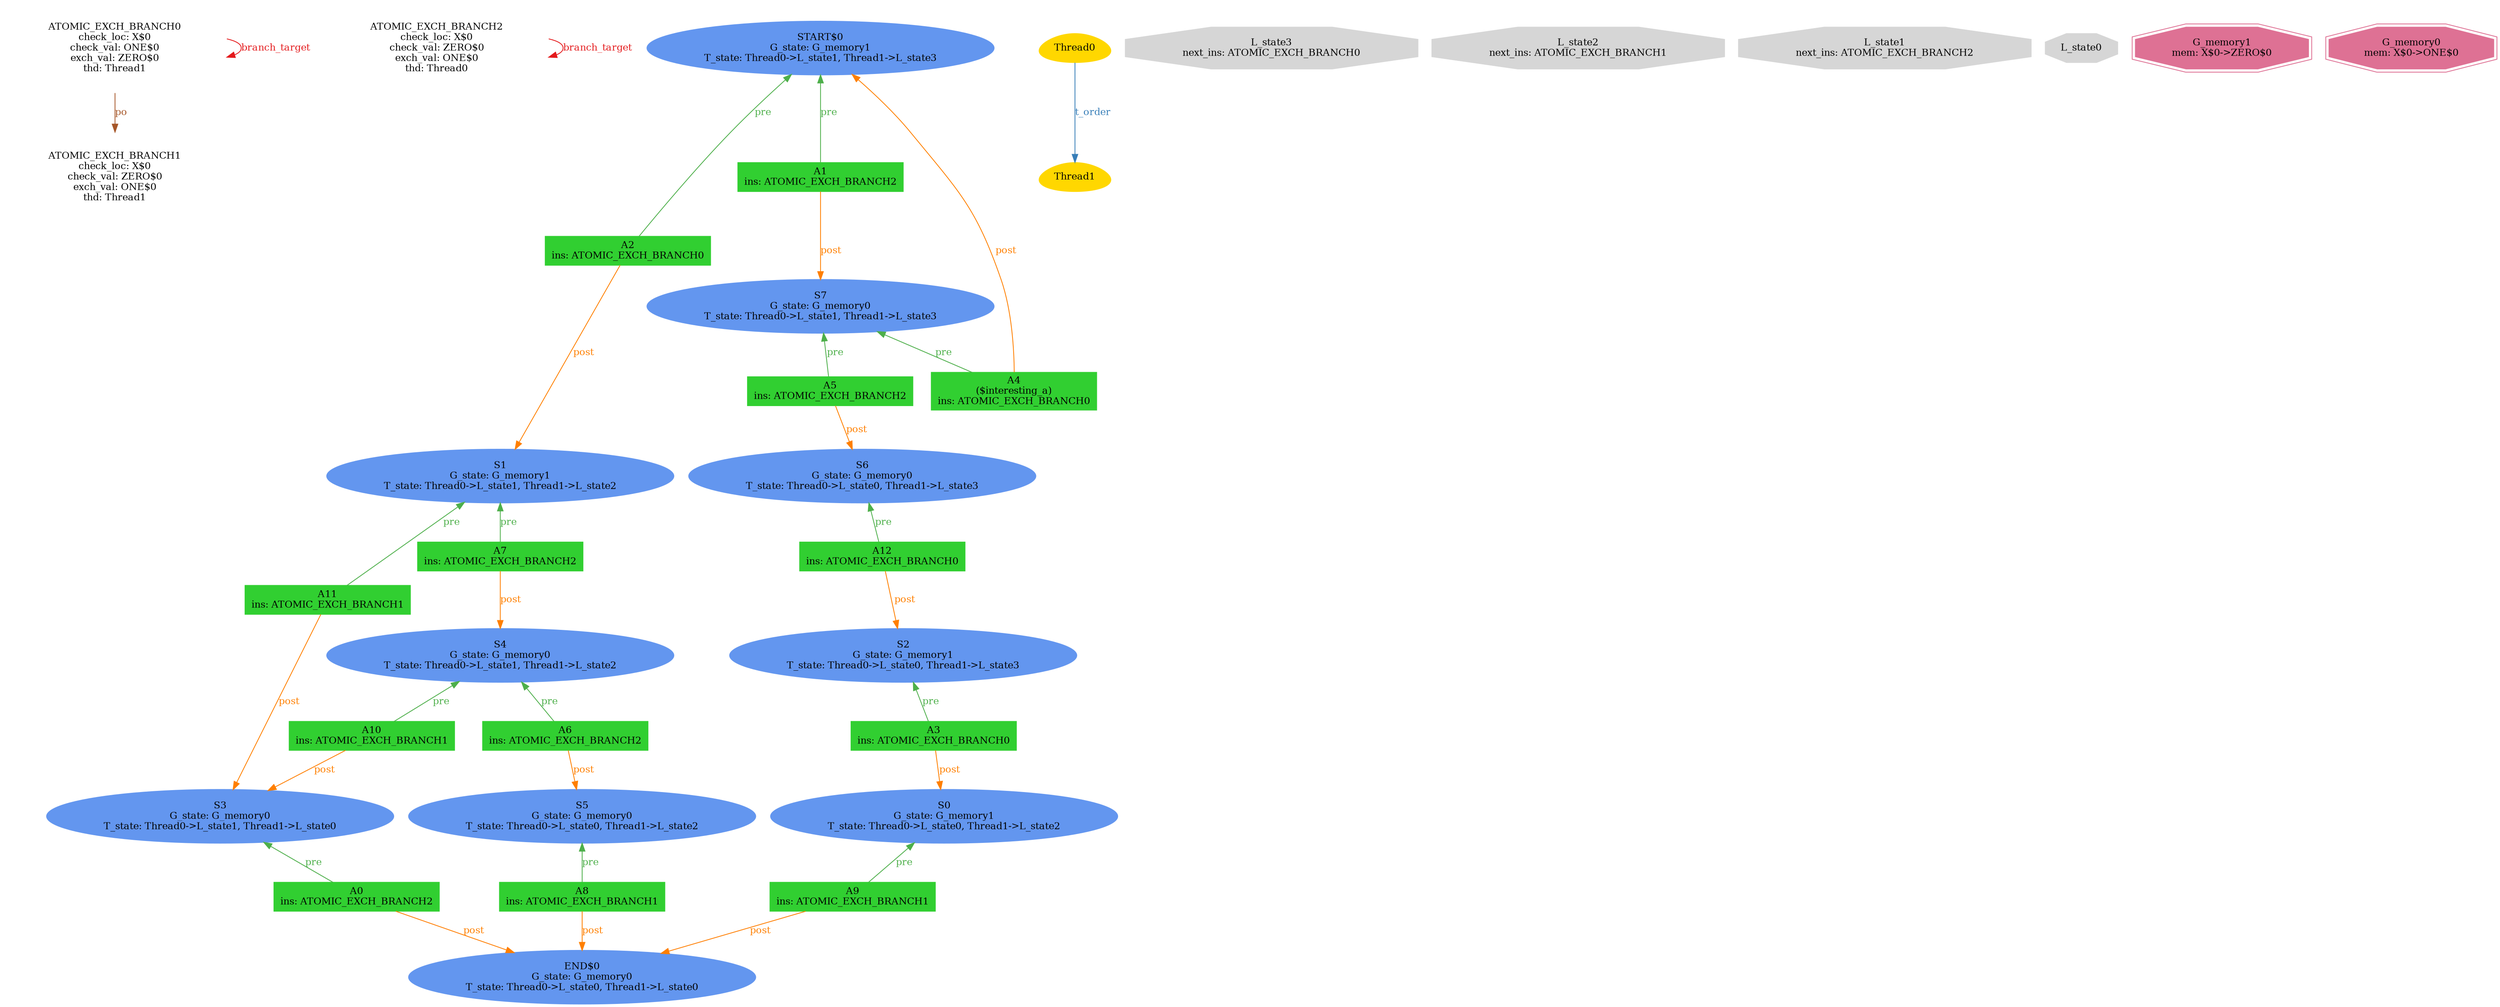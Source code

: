 digraph "graph" {
graph [fontsize=12]
node [fontsize=12]
edge [fontsize=12]
rankdir=TB;
"N28" -> "N28" [uuid = "<ATOMIC_EXCH_BRANCH0, ATOMIC_EXCH_BRANCH0>", color = "#e41a1c", fontcolor = "#e41a1c", style = "solid", label = "branch_target", dir = "forward", weight = "1"]
"N29" -> "N29" [uuid = "<ATOMIC_EXCH_BRANCH2, ATOMIC_EXCH_BRANCH2>", color = "#e41a1c", fontcolor = "#e41a1c", style = "solid", label = "branch_target", dir = "forward", weight = "1"]
"N28" -> "N27" [uuid = "<ATOMIC_EXCH_BRANCH0, ATOMIC_EXCH_BRANCH1>", color = "#a65628", fontcolor = "#a65628", style = "solid", label = "po", dir = "forward", weight = "1"]
"N19" -> "N8" [uuid = "<A0, END$0>", color = "#ff7f00", fontcolor = "#ff7f00", style = "solid", label = "post", dir = "forward", weight = "1"]
"N32" -> "N31" [uuid = "<A1, S7>", color = "#ff7f00", fontcolor = "#ff7f00", style = "solid", label = "post", dir = "forward", weight = "1"]
"N26" -> "N25" [uuid = "<A2, S1>", color = "#ff7f00", fontcolor = "#ff7f00", style = "solid", label = "post", dir = "forward", weight = "1"]
"N11" -> "N10" [uuid = "<A3, S0>", color = "#ff7f00", fontcolor = "#ff7f00", style = "solid", label = "post", dir = "forward", weight = "1"]
"N33" -> "N30" [uuid = "<A4, START$0>", color = "#ff7f00", fontcolor = "#ff7f00", style = "solid", label = "post", dir = "back", weight = "1"]
"N15" -> "N14" [uuid = "<A5, S6>", color = "#ff7f00", fontcolor = "#ff7f00", style = "solid", label = "post", dir = "forward", weight = "1"]
"N18" -> "N17" [uuid = "<A6, S5>", color = "#ff7f00", fontcolor = "#ff7f00", style = "solid", label = "post", dir = "forward", weight = "1"]
"N24" -> "N23" [uuid = "<A7, S4>", color = "#ff7f00", fontcolor = "#ff7f00", style = "solid", label = "post", dir = "forward", weight = "1"]
"N16" -> "N8" [uuid = "<A8, END$0>", color = "#ff7f00", fontcolor = "#ff7f00", style = "solid", label = "post", dir = "forward", weight = "1"]
"N9" -> "N8" [uuid = "<A9, END$0>", color = "#ff7f00", fontcolor = "#ff7f00", style = "solid", label = "post", dir = "forward", weight = "1"]
"N22" -> "N20" [uuid = "<A10, S3>", color = "#ff7f00", fontcolor = "#ff7f00", style = "solid", label = "post", dir = "forward", weight = "1"]
"N21" -> "N20" [uuid = "<A11, S3>", color = "#ff7f00", fontcolor = "#ff7f00", style = "solid", label = "post", dir = "forward", weight = "1"]
"N13" -> "N12" [uuid = "<A12, S2>", color = "#ff7f00", fontcolor = "#ff7f00", style = "solid", label = "post", dir = "forward", weight = "1"]
"N20" -> "N19" [uuid = "<A0, S3>", color = "#4daf4a", fontcolor = "#4daf4a", style = "solid", label = "pre", dir = "back", weight = "1"]
"N33" -> "N32" [uuid = "<A1, START$0>", color = "#4daf4a", fontcolor = "#4daf4a", style = "solid", label = "pre", dir = "back", weight = "1"]
"N33" -> "N26" [uuid = "<A2, START$0>", color = "#4daf4a", fontcolor = "#4daf4a", style = "solid", label = "pre", dir = "back", weight = "1"]
"N12" -> "N11" [uuid = "<A3, S2>", color = "#4daf4a", fontcolor = "#4daf4a", style = "solid", label = "pre", dir = "back", weight = "1"]
"N31" -> "N30" [uuid = "<A4, S7>", color = "#4daf4a", fontcolor = "#4daf4a", style = "solid", label = "pre", dir = "back", weight = "1"]
"N31" -> "N15" [uuid = "<A5, S7>", color = "#4daf4a", fontcolor = "#4daf4a", style = "solid", label = "pre", dir = "back", weight = "1"]
"N23" -> "N18" [uuid = "<A6, S4>", color = "#4daf4a", fontcolor = "#4daf4a", style = "solid", label = "pre", dir = "back", weight = "1"]
"N25" -> "N24" [uuid = "<A7, S1>", color = "#4daf4a", fontcolor = "#4daf4a", style = "solid", label = "pre", dir = "back", weight = "1"]
"N17" -> "N16" [uuid = "<A8, S5>", color = "#4daf4a", fontcolor = "#4daf4a", style = "solid", label = "pre", dir = "back", weight = "1"]
"N10" -> "N9" [uuid = "<A9, S0>", color = "#4daf4a", fontcolor = "#4daf4a", style = "solid", label = "pre", dir = "back", weight = "1"]
"N23" -> "N22" [uuid = "<A10, S4>", color = "#4daf4a", fontcolor = "#4daf4a", style = "solid", label = "pre", dir = "back", weight = "1"]
"N25" -> "N21" [uuid = "<A11, S1>", color = "#4daf4a", fontcolor = "#4daf4a", style = "solid", label = "pre", dir = "back", weight = "1"]
"N14" -> "N13" [uuid = "<A12, S6>", color = "#4daf4a", fontcolor = "#4daf4a", style = "solid", label = "pre", dir = "back", weight = "1"]
"N7" -> "N6" [uuid = "<Thread0, Thread1>", color = "#377eb8", fontcolor = "#377eb8", style = "solid", label = "t_order", dir = "forward", weight = "1"]
"N0" [uuid="L_state3", label="L_state3\nnext_ins: ATOMIC_EXCH_BRANCH0", color="#d6d6d6", fontcolor = "#000000", shape = "octagon", style = "filled, solid"]
"N1" [uuid="L_state2", label="L_state2\nnext_ins: ATOMIC_EXCH_BRANCH1", color="#d6d6d6", fontcolor = "#000000", shape = "octagon", style = "filled, solid"]
"N2" [uuid="L_state1", label="L_state1\nnext_ins: ATOMIC_EXCH_BRANCH2", color="#d6d6d6", fontcolor = "#000000", shape = "octagon", style = "filled, solid"]
"N3" [uuid="L_state0", label="L_state0", color="#d6d6d6", fontcolor = "#000000", shape = "octagon", style = "filled, solid"]
"N4" [uuid="G_memory1", label="G_memory1\nmem: X$0->ZERO$0", color="#de7194", fontcolor = "#000000", shape = "doubleoctagon", style = "filled, solid"]
"N5" [uuid="G_memory0", label="G_memory0\nmem: X$0->ONE$0", color="#de7194", fontcolor = "#000000", shape = "doubleoctagon", style = "filled, solid"]
"N6" [uuid="Thread1", label="Thread1", color="#ffd700", fontcolor = "#000000", shape = "egg", style = "filled, solid"]
"N7" [uuid="Thread0", label="Thread0", color="#ffd700", fontcolor = "#000000", shape = "egg", style = "filled, solid"]
"N8" [uuid="END$0", label="END$0\nG_state: G_memory0\nT_state: Thread0->L_state0, Thread1->L_state0", color="#6396ef", fontcolor = "#000000", shape = "ellipse", style = "filled, solid"]
"N9" [uuid="A9", label="A9\nins: ATOMIC_EXCH_BRANCH1", color="#31cf31", fontcolor = "#000000", shape = "box", style = "filled, solid"]
"N10" [uuid="S0", label="S0\nG_state: G_memory1\nT_state: Thread0->L_state0, Thread1->L_state2", color="#6396ef", fontcolor = "#000000", shape = "ellipse", style = "filled, solid"]
"N11" [uuid="A3", label="A3\nins: ATOMIC_EXCH_BRANCH0", color="#31cf31", fontcolor = "#000000", shape = "box", style = "filled, solid"]
"N12" [uuid="S2", label="S2\nG_state: G_memory1\nT_state: Thread0->L_state0, Thread1->L_state3", color="#6396ef", fontcolor = "#000000", shape = "ellipse", style = "filled, solid"]
"N13" [uuid="A12", label="A12\nins: ATOMIC_EXCH_BRANCH0", color="#31cf31", fontcolor = "#000000", shape = "box", style = "filled, solid"]
"N14" [uuid="S6", label="S6\nG_state: G_memory0\nT_state: Thread0->L_state0, Thread1->L_state3", color="#6396ef", fontcolor = "#000000", shape = "ellipse", style = "filled, solid"]
"N15" [uuid="A5", label="A5\nins: ATOMIC_EXCH_BRANCH2", color="#31cf31", fontcolor = "#000000", shape = "box", style = "filled, solid"]
"N16" [uuid="A8", label="A8\nins: ATOMIC_EXCH_BRANCH1", color="#31cf31", fontcolor = "#000000", shape = "box", style = "filled, solid"]
"N17" [uuid="S5", label="S5\nG_state: G_memory0\nT_state: Thread0->L_state0, Thread1->L_state2", color="#6396ef", fontcolor = "#000000", shape = "ellipse", style = "filled, solid"]
"N18" [uuid="A6", label="A6\nins: ATOMIC_EXCH_BRANCH2", color="#31cf31", fontcolor = "#000000", shape = "box", style = "filled, solid"]
"N19" [uuid="A0", label="A0\nins: ATOMIC_EXCH_BRANCH2", color="#31cf31", fontcolor = "#000000", shape = "box", style = "filled, solid"]
"N20" [uuid="S3", label="S3\nG_state: G_memory0\nT_state: Thread0->L_state1, Thread1->L_state0", color="#6396ef", fontcolor = "#000000", shape = "ellipse", style = "filled, solid"]
"N21" [uuid="A11", label="A11\nins: ATOMIC_EXCH_BRANCH1", color="#31cf31", fontcolor = "#000000", shape = "box", style = "filled, solid"]
"N22" [uuid="A10", label="A10\nins: ATOMIC_EXCH_BRANCH1", color="#31cf31", fontcolor = "#000000", shape = "box", style = "filled, solid"]
"N23" [uuid="S4", label="S4\nG_state: G_memory0\nT_state: Thread0->L_state1, Thread1->L_state2", color="#6396ef", fontcolor = "#000000", shape = "ellipse", style = "filled, solid"]
"N24" [uuid="A7", label="A7\nins: ATOMIC_EXCH_BRANCH2", color="#31cf31", fontcolor = "#000000", shape = "box", style = "filled, solid"]
"N25" [uuid="S1", label="S1\nG_state: G_memory1\nT_state: Thread0->L_state1, Thread1->L_state2", color="#6396ef", fontcolor = "#000000", shape = "ellipse", style = "filled, solid"]
"N26" [uuid="A2", label="A2\nins: ATOMIC_EXCH_BRANCH0", color="#31cf31", fontcolor = "#000000", shape = "box", style = "filled, solid"]
"N27" [uuid="ATOMIC_EXCH_BRANCH1", label="ATOMIC_EXCH_BRANCH1\ncheck_loc: X$0\ncheck_val: ZERO$0\nexch_val: ONE$0\nthd: Thread1", color="#ffffff", fontcolor = "#000000", shape = "octagon", style = "filled, solid"]
"N28" [uuid="ATOMIC_EXCH_BRANCH0", label="ATOMIC_EXCH_BRANCH0\ncheck_loc: X$0\ncheck_val: ONE$0\nexch_val: ZERO$0\nthd: Thread1", color="#ffffff", fontcolor = "#000000", shape = "octagon", style = "filled, solid"]
"N29" [uuid="ATOMIC_EXCH_BRANCH2", label="ATOMIC_EXCH_BRANCH2\ncheck_loc: X$0\ncheck_val: ZERO$0\nexch_val: ONE$0\nthd: Thread0", color="#ffffff", fontcolor = "#000000", shape = "octagon", style = "filled, solid"]
"N30" [uuid="A4", label="A4\n($interesting_a)\nins: ATOMIC_EXCH_BRANCH0", color="#31cf31", fontcolor = "#000000", shape = "box", style = "filled, solid"]
"N31" [uuid="S7", label="S7\nG_state: G_memory0\nT_state: Thread0->L_state1, Thread1->L_state3", color="#6396ef", fontcolor = "#000000", shape = "ellipse", style = "filled, solid"]
"N32" [uuid="A1", label="A1\nins: ATOMIC_EXCH_BRANCH2", color="#31cf31", fontcolor = "#000000", shape = "box", style = "filled, solid"]
"N33" [uuid="START$0", label="START$0\nG_state: G_memory1\nT_state: Thread0->L_state1, Thread1->L_state3", color="#6396ef", fontcolor = "#000000", shape = "ellipse", style = "filled, solid"]
}
